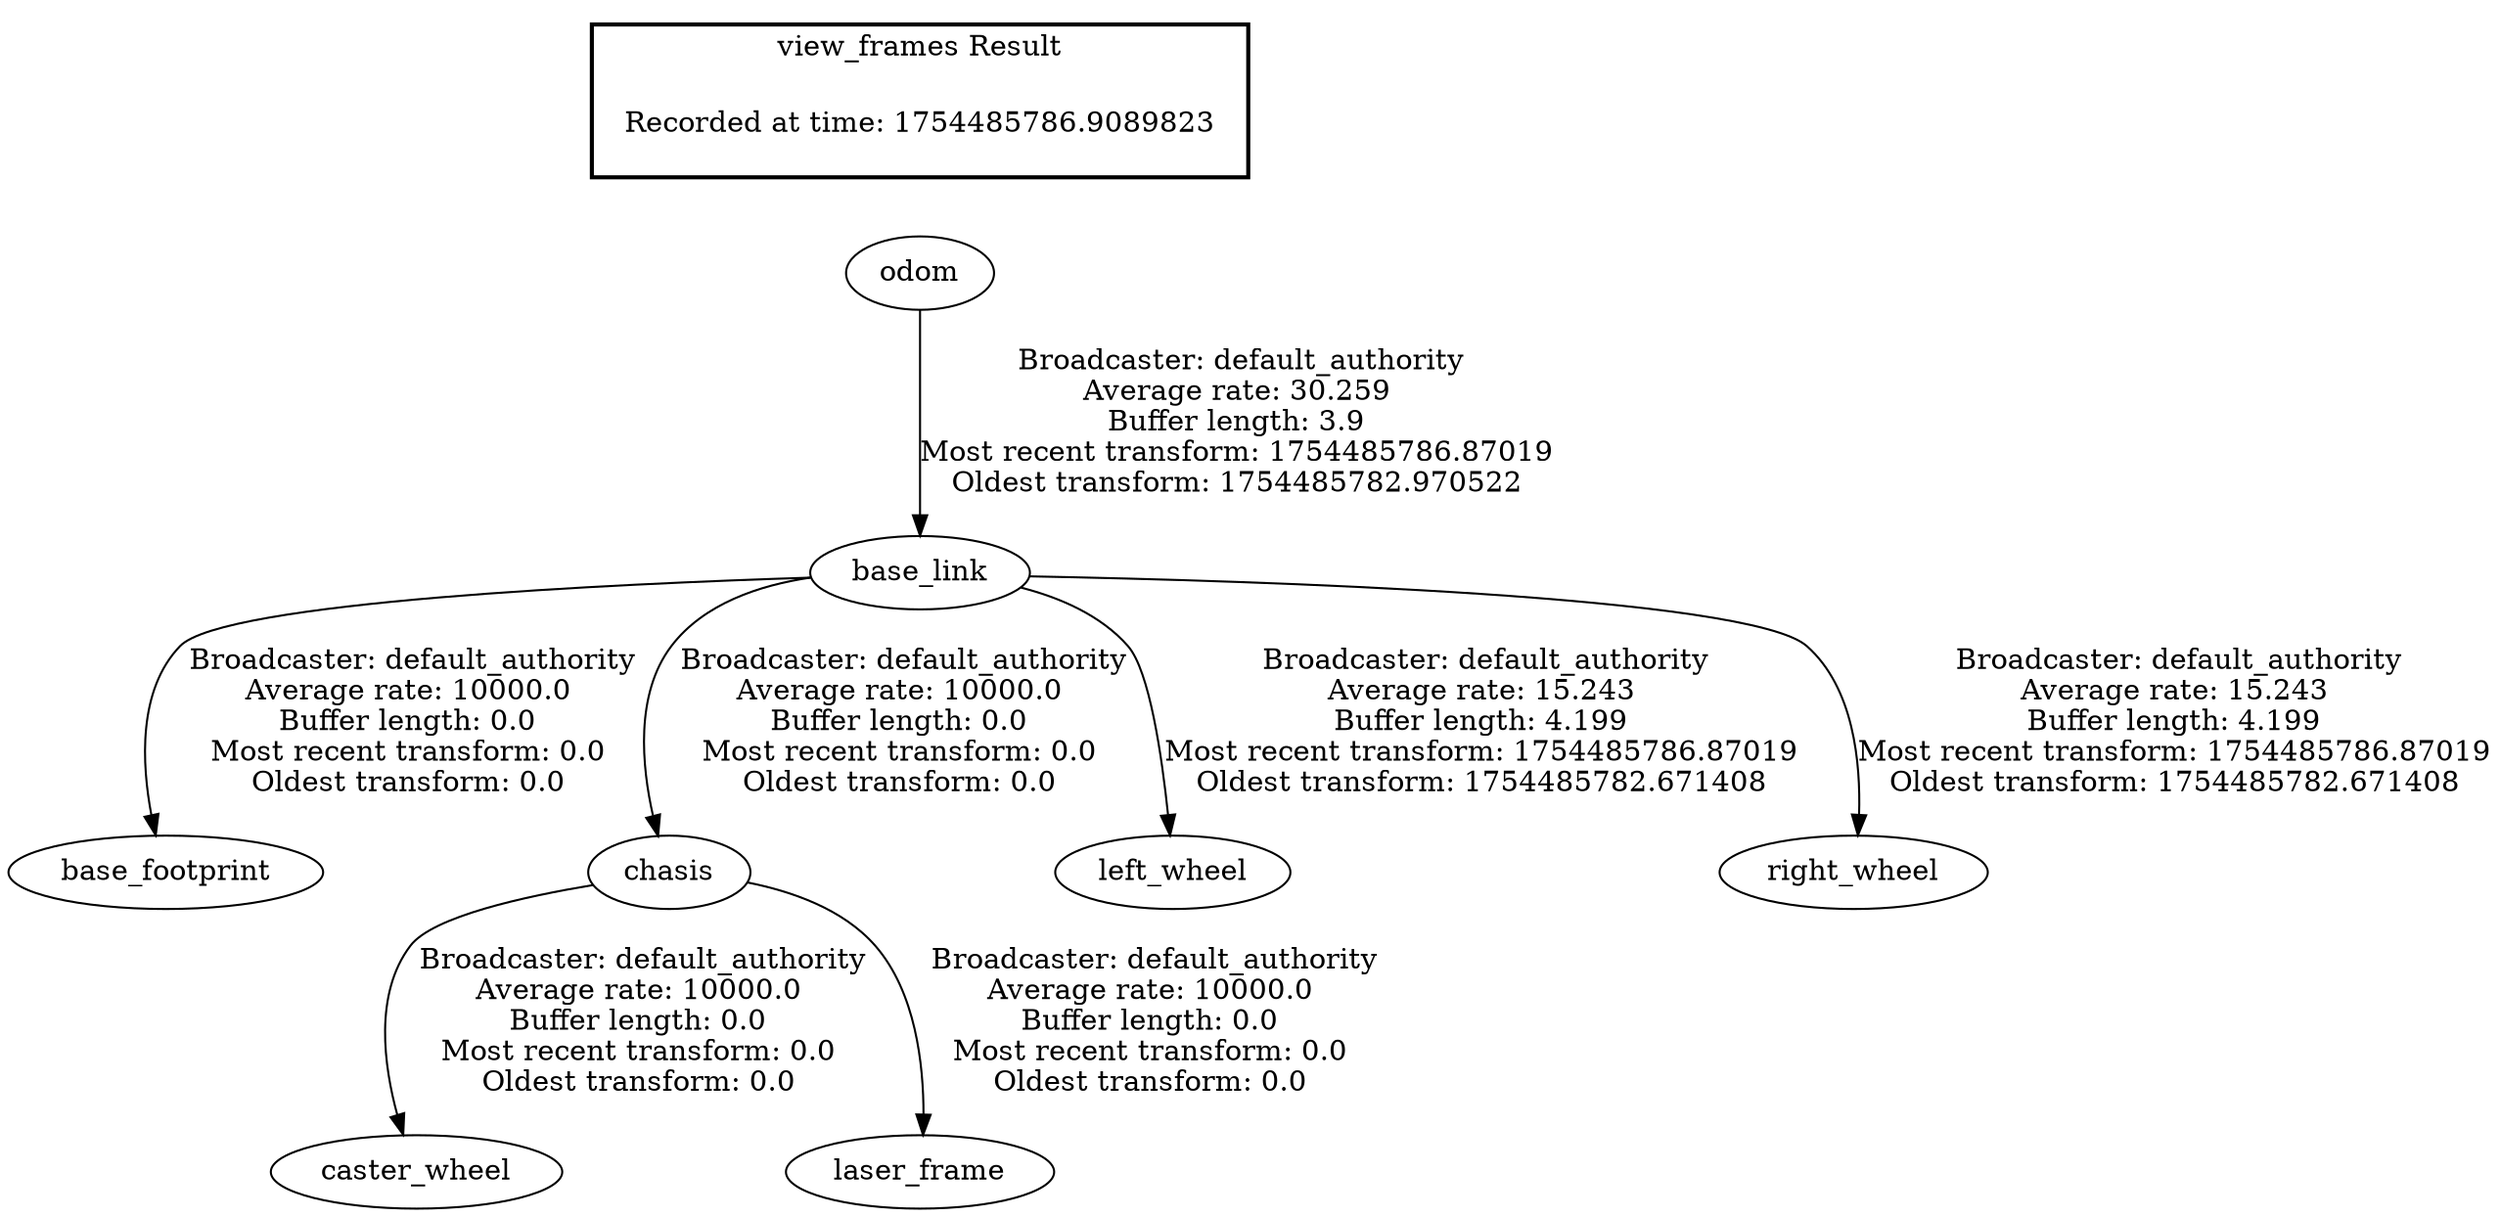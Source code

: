 digraph G {
"base_link" -> "base_footprint"[label=" Broadcaster: default_authority\nAverage rate: 10000.0\nBuffer length: 0.0\nMost recent transform: 0.0\nOldest transform: 0.0\n"];
"odom" -> "base_link"[label=" Broadcaster: default_authority\nAverage rate: 30.259\nBuffer length: 3.9\nMost recent transform: 1754485786.87019\nOldest transform: 1754485782.970522\n"];
"chasis" -> "caster_wheel"[label=" Broadcaster: default_authority\nAverage rate: 10000.0\nBuffer length: 0.0\nMost recent transform: 0.0\nOldest transform: 0.0\n"];
"base_link" -> "chasis"[label=" Broadcaster: default_authority\nAverage rate: 10000.0\nBuffer length: 0.0\nMost recent transform: 0.0\nOldest transform: 0.0\n"];
"chasis" -> "laser_frame"[label=" Broadcaster: default_authority\nAverage rate: 10000.0\nBuffer length: 0.0\nMost recent transform: 0.0\nOldest transform: 0.0\n"];
"base_link" -> "left_wheel"[label=" Broadcaster: default_authority\nAverage rate: 15.243\nBuffer length: 4.199\nMost recent transform: 1754485786.87019\nOldest transform: 1754485782.671408\n"];
"base_link" -> "right_wheel"[label=" Broadcaster: default_authority\nAverage rate: 15.243\nBuffer length: 4.199\nMost recent transform: 1754485786.87019\nOldest transform: 1754485782.671408\n"];
edge [style=invis];
 subgraph cluster_legend { style=bold; color=black; label ="view_frames Result";
"Recorded at time: 1754485786.9089823"[ shape=plaintext ] ;
}->"odom";
}
